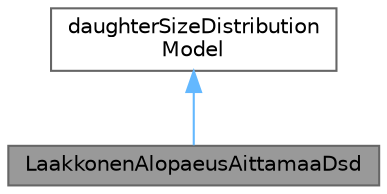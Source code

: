 digraph "LaakkonenAlopaeusAittamaaDsd"
{
 // LATEX_PDF_SIZE
  bgcolor="transparent";
  edge [fontname=Helvetica,fontsize=10,labelfontname=Helvetica,labelfontsize=10];
  node [fontname=Helvetica,fontsize=10,shape=box,height=0.2,width=0.4];
  Node1 [id="Node000001",label="LaakkonenAlopaeusAittamaaDsd",height=0.2,width=0.4,color="gray40", fillcolor="grey60", style="filled", fontcolor="black",tooltip="Daughter size distribution model used by Laakkonen et al. (2006). Note that it must be multiplied by ..."];
  Node2 -> Node1 [id="edge1_Node000001_Node000002",dir="back",color="steelblue1",style="solid",tooltip=" "];
  Node2 [id="Node000002",label="daughterSizeDistribution\lModel",height=0.2,width=0.4,color="gray40", fillcolor="white", style="filled",URL="$classFoam_1_1diameterModels_1_1daughterSizeDistributionModel.html",tooltip="Base class for daughter size distribution models."];
}
